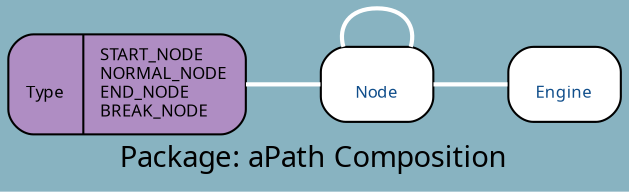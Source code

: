 digraph uml {
	graph [label="Package: aPath Composition", ratio=compress, rankdir=RL, smoothing=avg_dist, overlap=false, fontname="DejaVu Sans Condenesed", fontsize=14, bgcolor="#88B3C1", fontcolor=black];
	node [label="\N", fontname="DejaVu Sans Condenesed", fontsize=8, shape=record, color=black, fontcolor=black];
	edge [fontname="DejaVu Sans Condenesed", fontsize=8, color=black, fontcolor=black];
	graph [lp="147,12",
		bb="0,0,294,85"];
	"aPath.Node" [label="{\nNode}", fontcolor="#104E8B", style="rounded,filled", fillcolor=white, URL="../types/aPath/Node.html", tooltip="\nNode", pos="177,49", rects="150,31,204,67", width="0.75", height="0.50"];
	"aPath.Type" [label="{\nType|START_NODE\lNORMAL_NODE\lEND_NODE\lBREAK_NODE\l}", style="rounded,filled", fillcolor="#af8dc3", pos="57,49", rects="0,25,35,73 35,25,114,73", width="1.58", height="0.67"];
	"aPath.Engine" [label="{\nEngine}", fontcolor="#104E8B", style="rounded,filled", fillcolor=white, URL="../types/aPath/Engine.html", tooltip="\nEngine", pos="267,49", rects="240,31,294,67", width="0.75", height="0.50"];
	"aPath.Node" -> "aPath.Type" [color=white, style=bold, arrowhead=none, arrowtail=diamond, arrowsize=1, pos="s,150,49 138,49 130,49 122,49 114,49"];
	"aPath.Node" -> "aPath.Node" [color=white, style=bold, arrowhead=none, arrowtail=diamond, arrowsize=1, pos="s,193,67 191,79 189,83 184,85 177,85 164,85 159,77 161,67"];
	"aPath.Engine" -> "aPath.Node" [color=white, style=bold, arrowhead=none, arrowtail=diamond, arrowsize=1, pos="s,240,49 228,49 220,49 211,49 204,49"];
}

